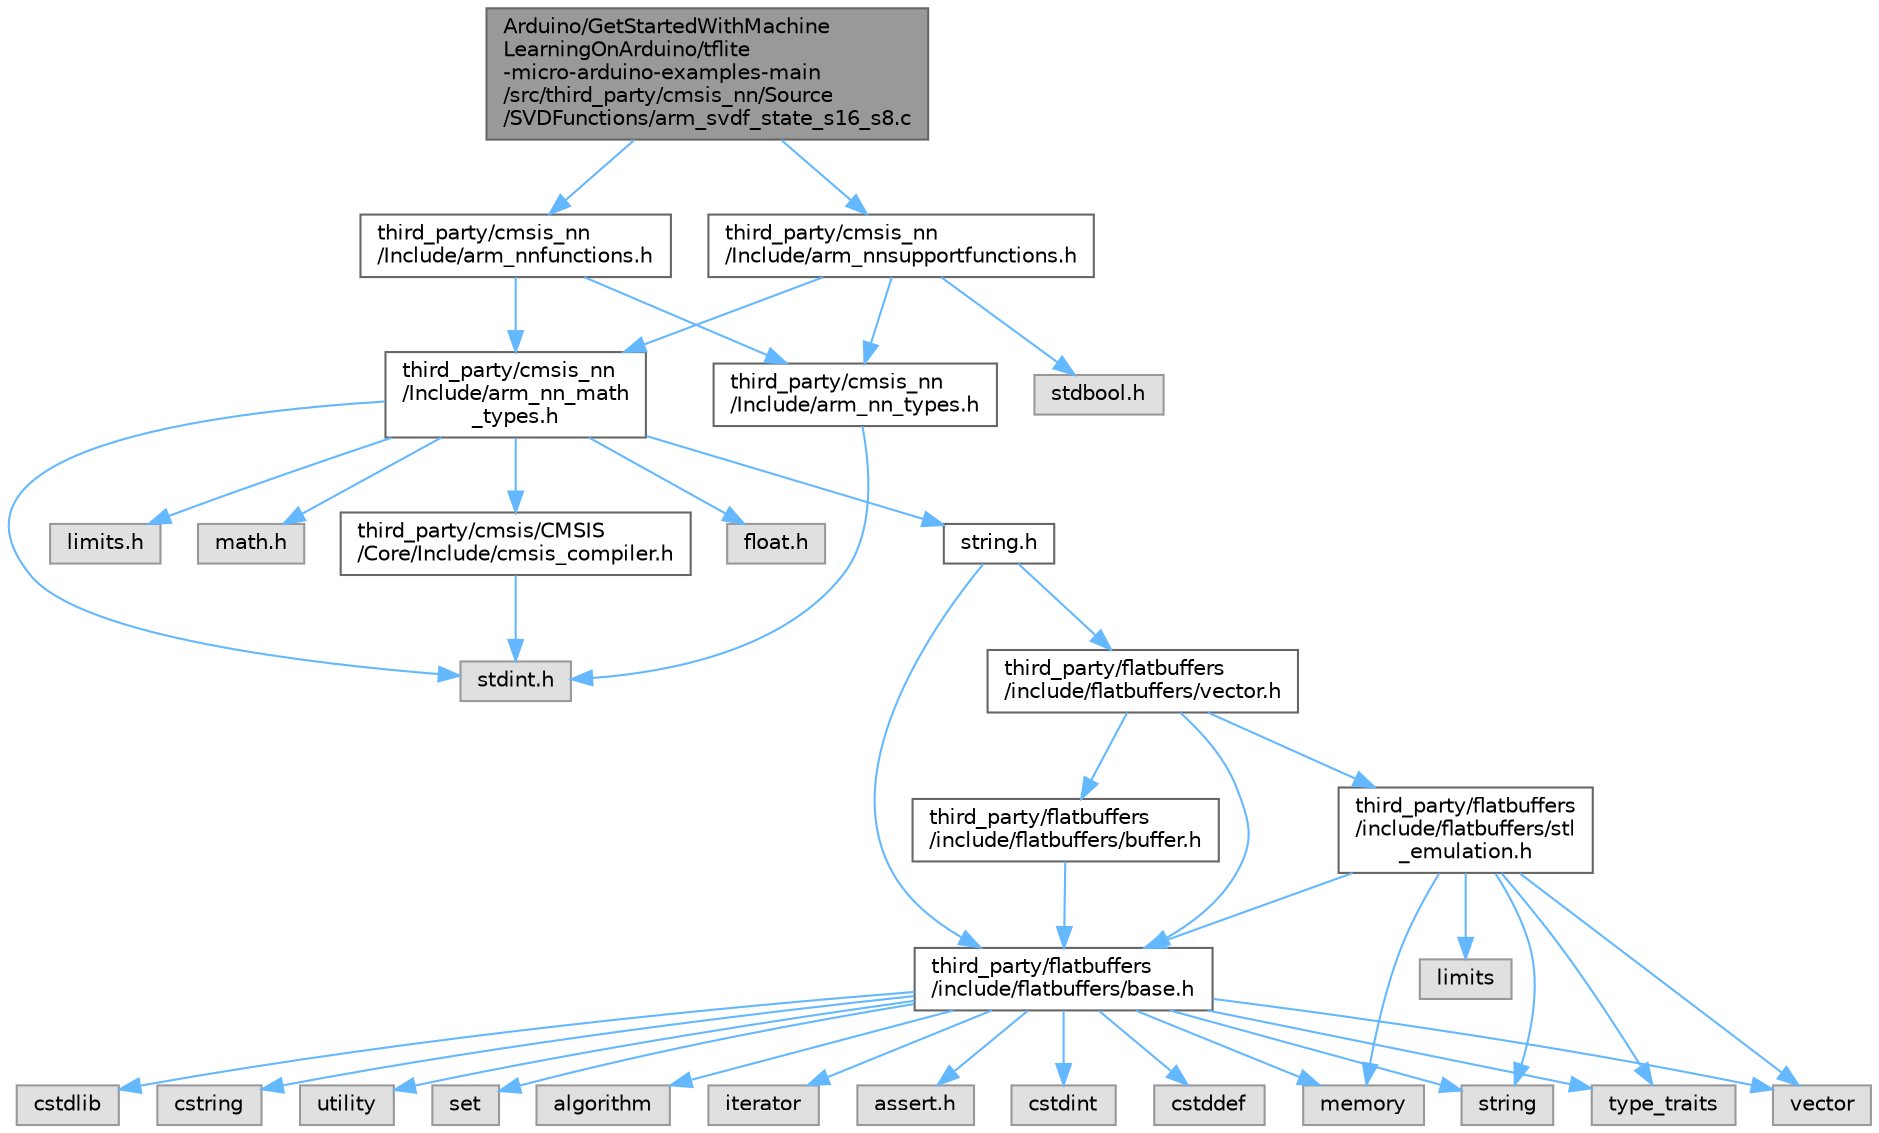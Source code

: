 digraph "Arduino/GetStartedWithMachineLearningOnArduino/tflite-micro-arduino-examples-main/src/third_party/cmsis_nn/Source/SVDFunctions/arm_svdf_state_s16_s8.c"
{
 // LATEX_PDF_SIZE
  bgcolor="transparent";
  edge [fontname=Helvetica,fontsize=10,labelfontname=Helvetica,labelfontsize=10];
  node [fontname=Helvetica,fontsize=10,shape=box,height=0.2,width=0.4];
  Node1 [id="Node000001",label="Arduino/GetStartedWithMachine\lLearningOnArduino/tflite\l-micro-arduino-examples-main\l/src/third_party/cmsis_nn/Source\l/SVDFunctions/arm_svdf_state_s16_s8.c",height=0.2,width=0.4,color="gray40", fillcolor="grey60", style="filled", fontcolor="black",tooltip=" "];
  Node1 -> Node2 [id="edge1_Node000001_Node000002",color="steelblue1",style="solid",tooltip=" "];
  Node2 [id="Node000002",label="third_party/cmsis_nn\l/Include/arm_nnfunctions.h",height=0.2,width=0.4,color="grey40", fillcolor="white", style="filled",URL="$_arduino_2_get_started_with_machine_learning_on_arduino_2tflite-micro-arduino-examples-main_2srcbed6136de05c6e069de3710a56d1390e.html",tooltip=" "];
  Node2 -> Node3 [id="edge2_Node000002_Node000003",color="steelblue1",style="solid",tooltip=" "];
  Node3 [id="Node000003",label="third_party/cmsis_nn\l/Include/arm_nn_math\l_types.h",height=0.2,width=0.4,color="grey40", fillcolor="white", style="filled",URL="$_arduino_2_get_started_with_machine_learning_on_arduino_2tflite-micro-arduino-examples-main_2src94b17e0c9eb159f6604b7500918c7321.html",tooltip=" "];
  Node3 -> Node4 [id="edge3_Node000003_Node000004",color="steelblue1",style="solid",tooltip=" "];
  Node4 [id="Node000004",label="float.h",height=0.2,width=0.4,color="grey60", fillcolor="#E0E0E0", style="filled",tooltip=" "];
  Node3 -> Node5 [id="edge4_Node000003_Node000005",color="steelblue1",style="solid",tooltip=" "];
  Node5 [id="Node000005",label="limits.h",height=0.2,width=0.4,color="grey60", fillcolor="#E0E0E0", style="filled",tooltip=" "];
  Node3 -> Node6 [id="edge5_Node000003_Node000006",color="steelblue1",style="solid",tooltip=" "];
  Node6 [id="Node000006",label="math.h",height=0.2,width=0.4,color="grey60", fillcolor="#E0E0E0", style="filled",tooltip=" "];
  Node3 -> Node7 [id="edge6_Node000003_Node000007",color="steelblue1",style="solid",tooltip=" "];
  Node7 [id="Node000007",label="stdint.h",height=0.2,width=0.4,color="grey60", fillcolor="#E0E0E0", style="filled",tooltip=" "];
  Node3 -> Node8 [id="edge7_Node000003_Node000008",color="steelblue1",style="solid",tooltip=" "];
  Node8 [id="Node000008",label="string.h",height=0.2,width=0.4,color="grey40", fillcolor="white", style="filled",URL="$string_8h.html",tooltip=" "];
  Node8 -> Node9 [id="edge8_Node000008_Node000009",color="steelblue1",style="solid",tooltip=" "];
  Node9 [id="Node000009",label="third_party/flatbuffers\l/include/flatbuffers/base.h",height=0.2,width=0.4,color="grey40", fillcolor="white", style="filled",URL="$base_8h.html",tooltip=" "];
  Node9 -> Node10 [id="edge9_Node000009_Node000010",color="steelblue1",style="solid",tooltip=" "];
  Node10 [id="Node000010",label="assert.h",height=0.2,width=0.4,color="grey60", fillcolor="#E0E0E0", style="filled",tooltip=" "];
  Node9 -> Node11 [id="edge10_Node000009_Node000011",color="steelblue1",style="solid",tooltip=" "];
  Node11 [id="Node000011",label="cstdint",height=0.2,width=0.4,color="grey60", fillcolor="#E0E0E0", style="filled",tooltip=" "];
  Node9 -> Node12 [id="edge11_Node000009_Node000012",color="steelblue1",style="solid",tooltip=" "];
  Node12 [id="Node000012",label="cstddef",height=0.2,width=0.4,color="grey60", fillcolor="#E0E0E0", style="filled",tooltip=" "];
  Node9 -> Node13 [id="edge12_Node000009_Node000013",color="steelblue1",style="solid",tooltip=" "];
  Node13 [id="Node000013",label="cstdlib",height=0.2,width=0.4,color="grey60", fillcolor="#E0E0E0", style="filled",tooltip=" "];
  Node9 -> Node14 [id="edge13_Node000009_Node000014",color="steelblue1",style="solid",tooltip=" "];
  Node14 [id="Node000014",label="cstring",height=0.2,width=0.4,color="grey60", fillcolor="#E0E0E0", style="filled",tooltip=" "];
  Node9 -> Node15 [id="edge14_Node000009_Node000015",color="steelblue1",style="solid",tooltip=" "];
  Node15 [id="Node000015",label="utility",height=0.2,width=0.4,color="grey60", fillcolor="#E0E0E0", style="filled",tooltip=" "];
  Node9 -> Node16 [id="edge15_Node000009_Node000016",color="steelblue1",style="solid",tooltip=" "];
  Node16 [id="Node000016",label="string",height=0.2,width=0.4,color="grey60", fillcolor="#E0E0E0", style="filled",tooltip=" "];
  Node9 -> Node17 [id="edge16_Node000009_Node000017",color="steelblue1",style="solid",tooltip=" "];
  Node17 [id="Node000017",label="type_traits",height=0.2,width=0.4,color="grey60", fillcolor="#E0E0E0", style="filled",tooltip=" "];
  Node9 -> Node18 [id="edge17_Node000009_Node000018",color="steelblue1",style="solid",tooltip=" "];
  Node18 [id="Node000018",label="vector",height=0.2,width=0.4,color="grey60", fillcolor="#E0E0E0", style="filled",tooltip=" "];
  Node9 -> Node19 [id="edge18_Node000009_Node000019",color="steelblue1",style="solid",tooltip=" "];
  Node19 [id="Node000019",label="set",height=0.2,width=0.4,color="grey60", fillcolor="#E0E0E0", style="filled",tooltip=" "];
  Node9 -> Node20 [id="edge19_Node000009_Node000020",color="steelblue1",style="solid",tooltip=" "];
  Node20 [id="Node000020",label="algorithm",height=0.2,width=0.4,color="grey60", fillcolor="#E0E0E0", style="filled",tooltip=" "];
  Node9 -> Node21 [id="edge20_Node000009_Node000021",color="steelblue1",style="solid",tooltip=" "];
  Node21 [id="Node000021",label="iterator",height=0.2,width=0.4,color="grey60", fillcolor="#E0E0E0", style="filled",tooltip=" "];
  Node9 -> Node22 [id="edge21_Node000009_Node000022",color="steelblue1",style="solid",tooltip=" "];
  Node22 [id="Node000022",label="memory",height=0.2,width=0.4,color="grey60", fillcolor="#E0E0E0", style="filled",tooltip=" "];
  Node8 -> Node23 [id="edge22_Node000008_Node000023",color="steelblue1",style="solid",tooltip=" "];
  Node23 [id="Node000023",label="third_party/flatbuffers\l/include/flatbuffers/vector.h",height=0.2,width=0.4,color="grey40", fillcolor="white", style="filled",URL="$vector_8h.html",tooltip=" "];
  Node23 -> Node9 [id="edge23_Node000023_Node000009",color="steelblue1",style="solid",tooltip=" "];
  Node23 -> Node24 [id="edge24_Node000023_Node000024",color="steelblue1",style="solid",tooltip=" "];
  Node24 [id="Node000024",label="third_party/flatbuffers\l/include/flatbuffers/buffer.h",height=0.2,width=0.4,color="grey40", fillcolor="white", style="filled",URL="$buffer_8h.html",tooltip=" "];
  Node24 -> Node9 [id="edge25_Node000024_Node000009",color="steelblue1",style="solid",tooltip=" "];
  Node23 -> Node25 [id="edge26_Node000023_Node000025",color="steelblue1",style="solid",tooltip=" "];
  Node25 [id="Node000025",label="third_party/flatbuffers\l/include/flatbuffers/stl\l_emulation.h",height=0.2,width=0.4,color="grey40", fillcolor="white", style="filled",URL="$stl__emulation_8h.html",tooltip=" "];
  Node25 -> Node9 [id="edge27_Node000025_Node000009",color="steelblue1",style="solid",tooltip=" "];
  Node25 -> Node16 [id="edge28_Node000025_Node000016",color="steelblue1",style="solid",tooltip=" "];
  Node25 -> Node17 [id="edge29_Node000025_Node000017",color="steelblue1",style="solid",tooltip=" "];
  Node25 -> Node18 [id="edge30_Node000025_Node000018",color="steelblue1",style="solid",tooltip=" "];
  Node25 -> Node22 [id="edge31_Node000025_Node000022",color="steelblue1",style="solid",tooltip=" "];
  Node25 -> Node26 [id="edge32_Node000025_Node000026",color="steelblue1",style="solid",tooltip=" "];
  Node26 [id="Node000026",label="limits",height=0.2,width=0.4,color="grey60", fillcolor="#E0E0E0", style="filled",tooltip=" "];
  Node3 -> Node27 [id="edge33_Node000003_Node000027",color="steelblue1",style="solid",tooltip=" "];
  Node27 [id="Node000027",label="third_party/cmsis/CMSIS\l/Core/Include/cmsis_compiler.h",height=0.2,width=0.4,color="grey40", fillcolor="white", style="filled",URL="$_arduino_2_get_started_with_machine_learning_on_arduino_2tflite-micro-arduino-examples-main_2src5ce45edbb85082ed6ef1dc740df9f563.html",tooltip="CMSIS compiler generic header file."];
  Node27 -> Node7 [id="edge34_Node000027_Node000007",color="steelblue1",style="solid",tooltip=" "];
  Node2 -> Node28 [id="edge35_Node000002_Node000028",color="steelblue1",style="solid",tooltip=" "];
  Node28 [id="Node000028",label="third_party/cmsis_nn\l/Include/arm_nn_types.h",height=0.2,width=0.4,color="grey40", fillcolor="white", style="filled",URL="$_arduino_2_get_started_with_machine_learning_on_arduino_2tflite-micro-arduino-examples-main_2src46587c4dc2e3db511586752441e8c133.html",tooltip=" "];
  Node28 -> Node7 [id="edge36_Node000028_Node000007",color="steelblue1",style="solid",tooltip=" "];
  Node1 -> Node29 [id="edge37_Node000001_Node000029",color="steelblue1",style="solid",tooltip=" "];
  Node29 [id="Node000029",label="third_party/cmsis_nn\l/Include/arm_nnsupportfunctions.h",height=0.2,width=0.4,color="grey40", fillcolor="white", style="filled",URL="$_arduino_2_get_started_with_machine_learning_on_arduino_2tflite-micro-arduino-examples-main_2srca483f3a0b70809e1e7d38d8899ba563a.html",tooltip=" "];
  Node29 -> Node3 [id="edge38_Node000029_Node000003",color="steelblue1",style="solid",tooltip=" "];
  Node29 -> Node28 [id="edge39_Node000029_Node000028",color="steelblue1",style="solid",tooltip=" "];
  Node29 -> Node30 [id="edge40_Node000029_Node000030",color="steelblue1",style="solid",tooltip=" "];
  Node30 [id="Node000030",label="stdbool.h",height=0.2,width=0.4,color="grey60", fillcolor="#E0E0E0", style="filled",tooltip=" "];
}
